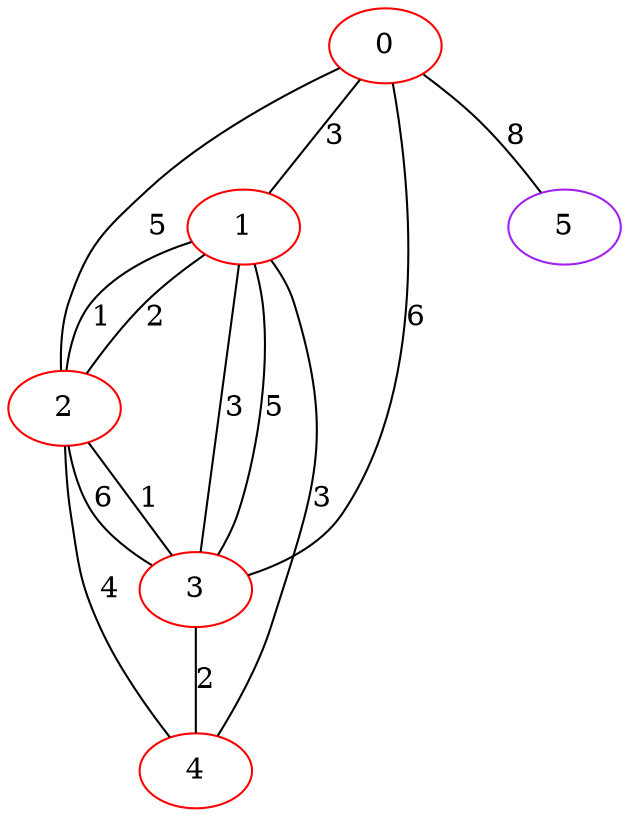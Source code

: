 graph "" {
0 [color=red, weight=1];
1 [color=red, weight=1];
2 [color=red, weight=1];
3 [color=red, weight=1];
4 [color=red, weight=1];
5 [color=purple, weight=4];
0 -- 1  [key=0, label=3];
0 -- 2  [key=0, label=5];
0 -- 3  [key=0, label=6];
0 -- 5  [key=0, label=8];
1 -- 2  [key=0, label=2];
1 -- 2  [key=1, label=1];
1 -- 3  [key=0, label=3];
1 -- 3  [key=1, label=5];
1 -- 4  [key=0, label=3];
2 -- 3  [key=0, label=1];
2 -- 3  [key=1, label=6];
2 -- 4  [key=0, label=4];
3 -- 4  [key=0, label=2];
}
